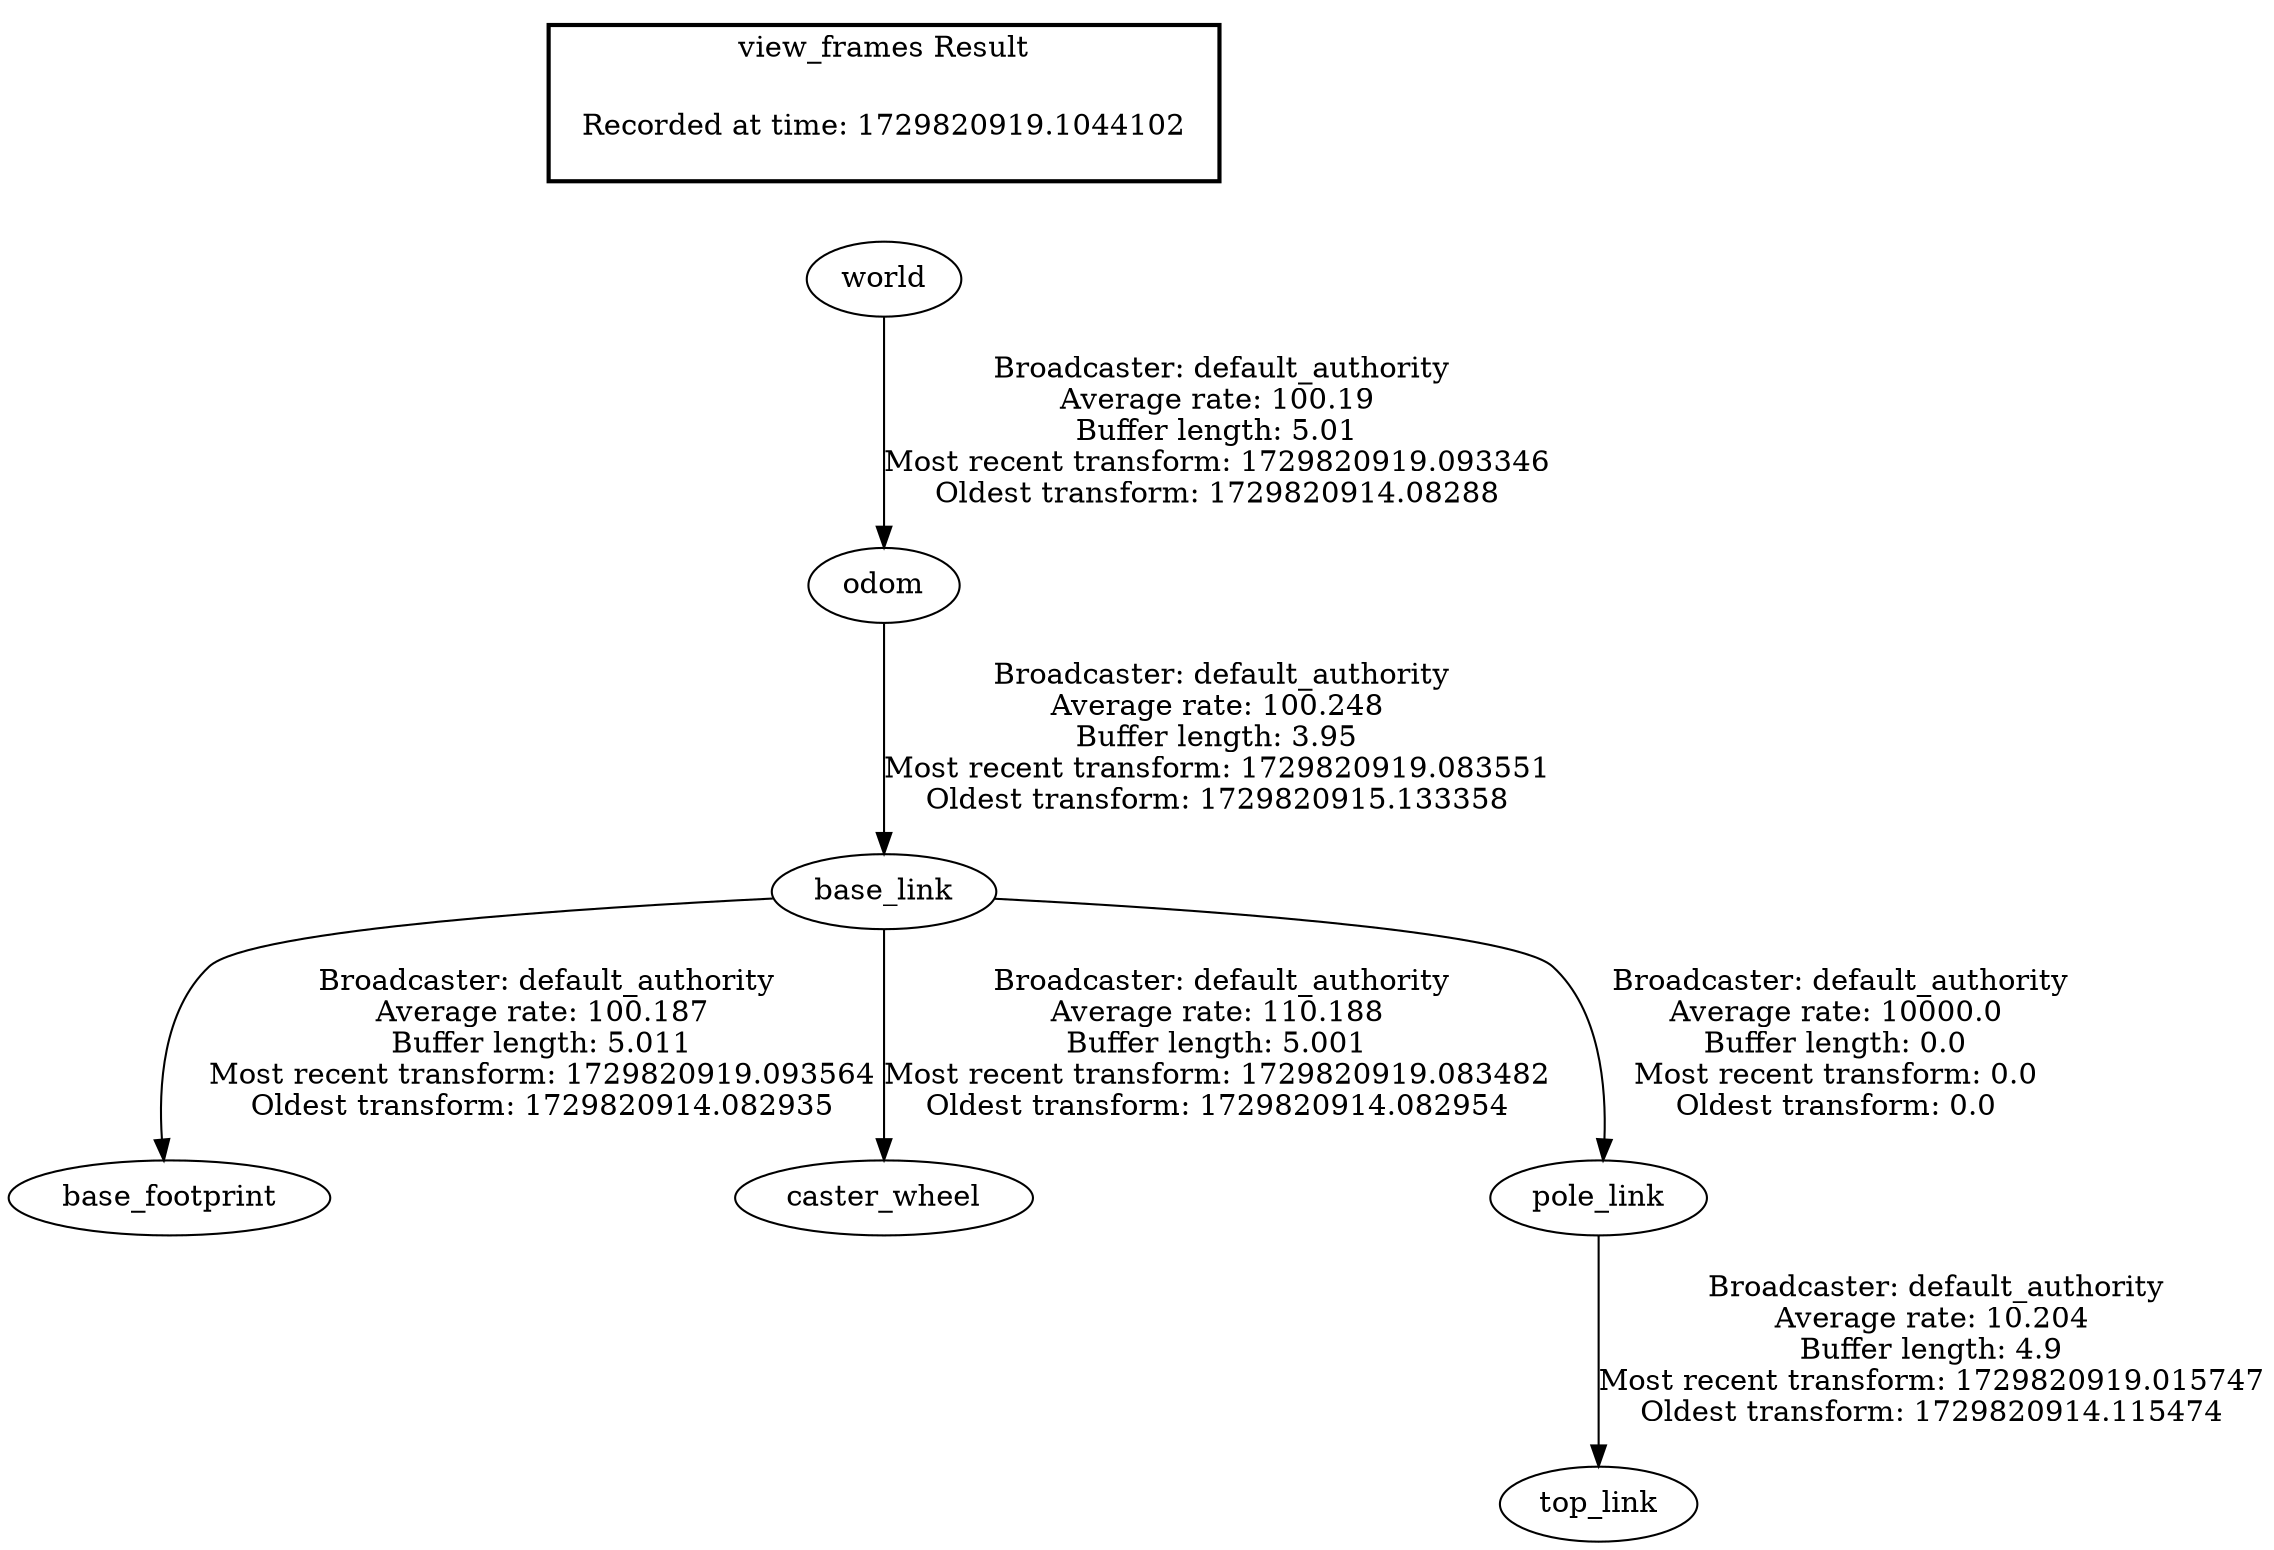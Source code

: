 digraph G {
"world" -> "odom"[label=" Broadcaster: default_authority\nAverage rate: 100.19\nBuffer length: 5.01\nMost recent transform: 1729820919.093346\nOldest transform: 1729820914.08288\n"];
"base_link" -> "base_footprint"[label=" Broadcaster: default_authority\nAverage rate: 100.187\nBuffer length: 5.011\nMost recent transform: 1729820919.093564\nOldest transform: 1729820914.082935\n"];
"odom" -> "base_link"[label=" Broadcaster: default_authority\nAverage rate: 100.248\nBuffer length: 3.95\nMost recent transform: 1729820919.083551\nOldest transform: 1729820915.133358\n"];
"base_link" -> "caster_wheel"[label=" Broadcaster: default_authority\nAverage rate: 110.188\nBuffer length: 5.001\nMost recent transform: 1729820919.083482\nOldest transform: 1729820914.082954\n"];
"base_link" -> "pole_link"[label=" Broadcaster: default_authority\nAverage rate: 10000.0\nBuffer length: 0.0\nMost recent transform: 0.0\nOldest transform: 0.0\n"];
"pole_link" -> "top_link"[label=" Broadcaster: default_authority\nAverage rate: 10.204\nBuffer length: 4.9\nMost recent transform: 1729820919.015747\nOldest transform: 1729820914.115474\n"];
edge [style=invis];
 subgraph cluster_legend { style=bold; color=black; label ="view_frames Result";
"Recorded at time: 1729820919.1044102"[ shape=plaintext ] ;
}->"world";
}